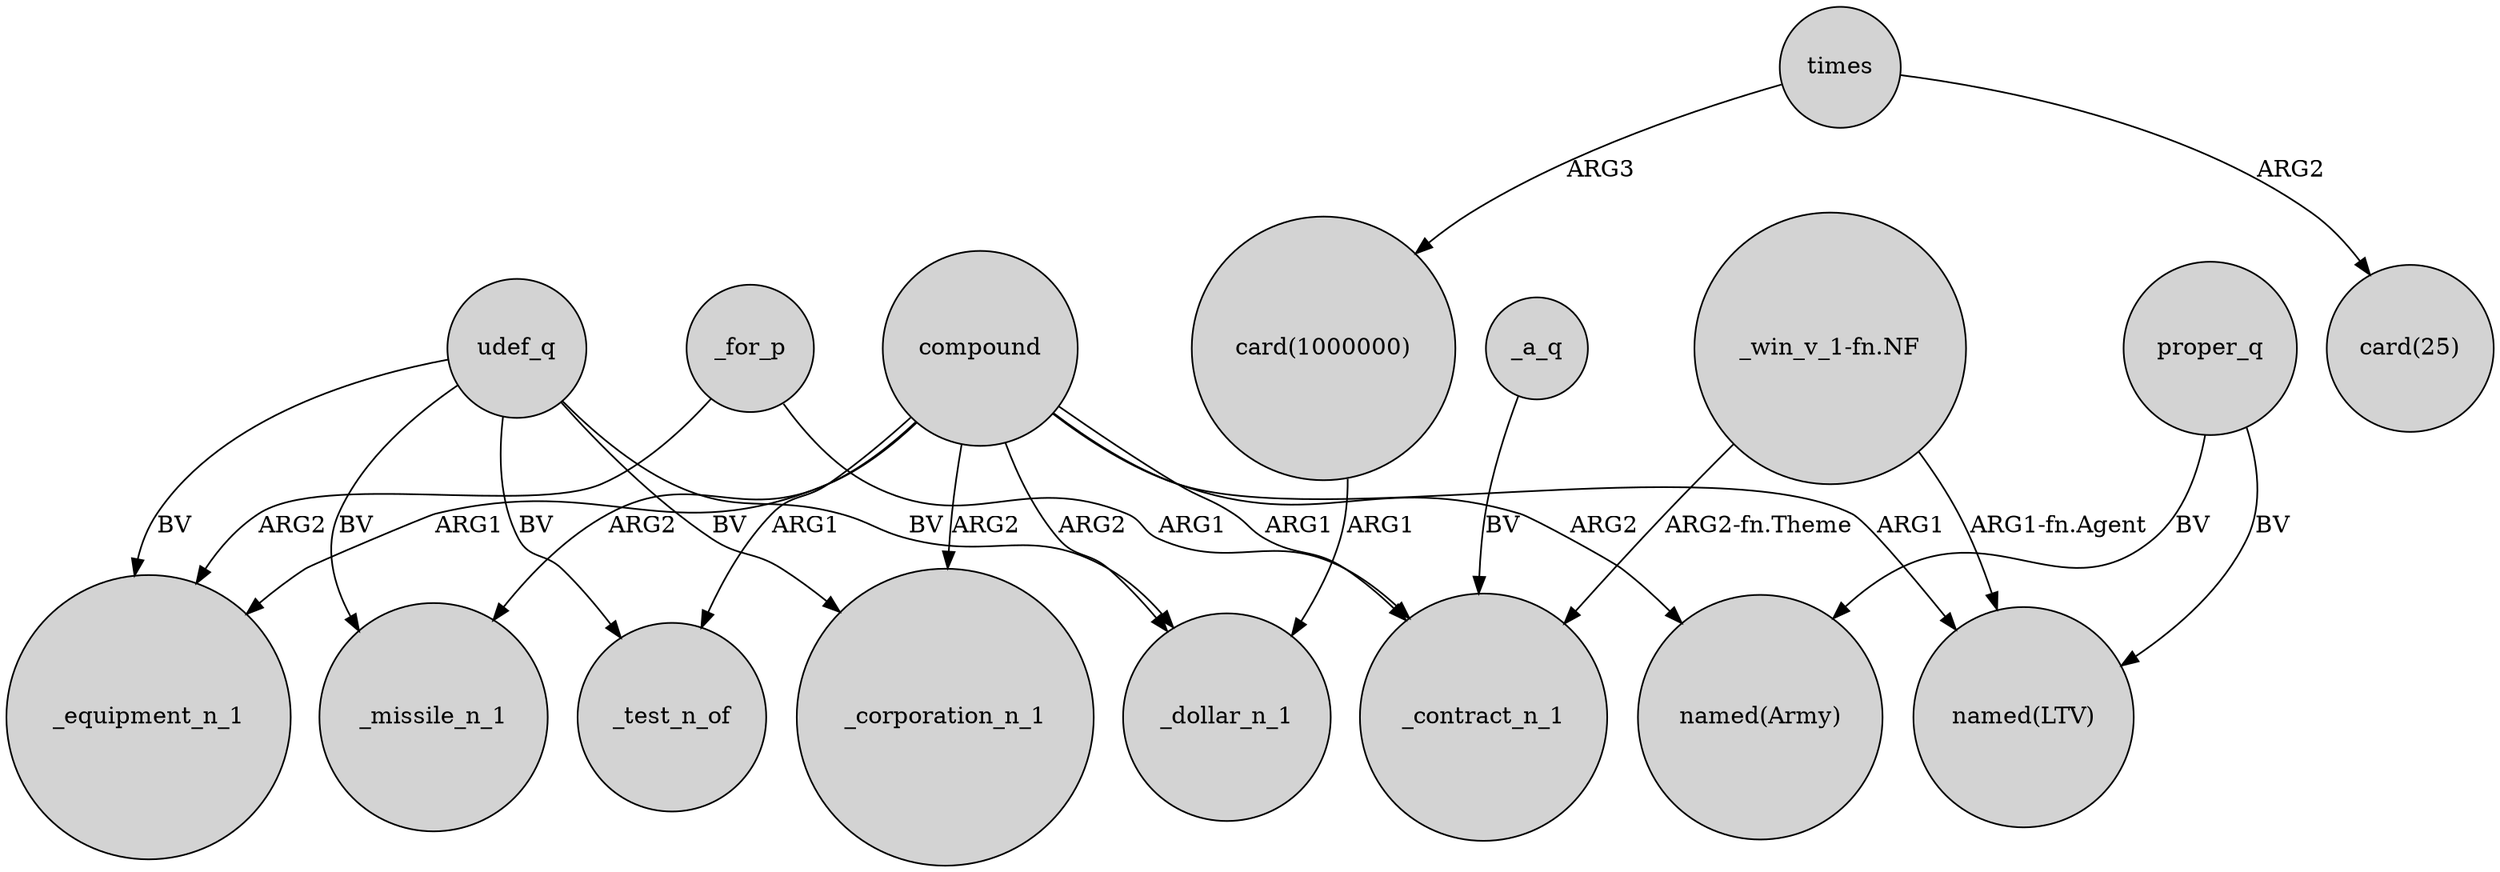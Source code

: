 digraph {
	node [shape=circle style=filled]
	"card(1000000)" -> _dollar_n_1 [label=ARG1]
	udef_q -> _equipment_n_1 [label=BV]
	"_win_v_1-fn.NF" -> _contract_n_1 [label="ARG2-fn.Theme"]
	_for_p -> _equipment_n_1 [label=ARG2]
	compound -> _corporation_n_1 [label=ARG2]
	compound -> _missile_n_1 [label=ARG2]
	udef_q -> _test_n_of [label=BV]
	compound -> _equipment_n_1 [label=ARG1]
	compound -> _contract_n_1 [label=ARG1]
	_a_q -> _contract_n_1 [label=BV]
	proper_q -> "named(Army)" [label=BV]
	proper_q -> "named(LTV)" [label=BV]
	udef_q -> _corporation_n_1 [label=BV]
	times -> "card(25)" [label=ARG2]
	times -> "card(1000000)" [label=ARG3]
	compound -> _test_n_of [label=ARG1]
	compound -> "named(LTV)" [label=ARG1]
	compound -> _dollar_n_1 [label=ARG2]
	compound -> "named(Army)" [label=ARG2]
	udef_q -> _missile_n_1 [label=BV]
	_for_p -> _contract_n_1 [label=ARG1]
	udef_q -> _dollar_n_1 [label=BV]
	"_win_v_1-fn.NF" -> "named(LTV)" [label="ARG1-fn.Agent"]
}
